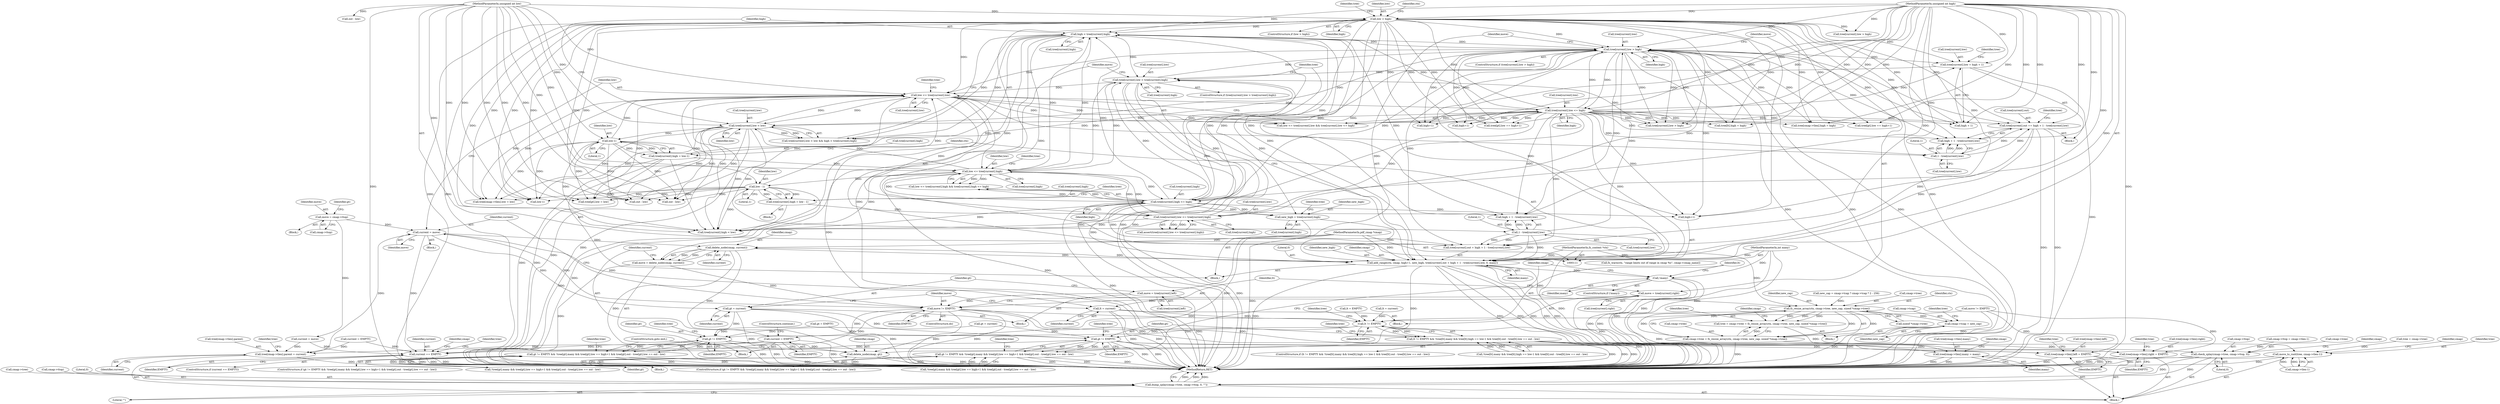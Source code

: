 digraph "1_ghostscript_71ceebcf56e682504da22c4035b39a2d451e8ffd@API" {
"1000163" [label="(Call,current = move)"];
"1000145" [label="(Call,move = cmap->ttop)"];
"1000358" [label="(Call,move != EMPTY)"];
"1000348" [label="(Call,move = tree[current].right)"];
"1000220" [label="(Call,move = delete_node(cmap, current))"];
"1000222" [label="(Call,delete_node(cmap, current))"];
"1000303" [label="(Call,add_range(ctx, cmap, high+1, new_high, tree[current].out + high + 1 - tree[current].low, 0, many))"];
"1000112" [label="(MethodParameterIn,fz_context *ctx)"];
"1000287" [label="(Call,new_high = tree[current].high)"];
"1000278" [label="(Call,high < tree[current].high)"];
"1000328" [label="(Call,tree[current].low > high)"];
"1000208" [label="(Call,tree[current].low > tree[current].high)"];
"1000198" [label="(Call,tree[current].low = high + 1)"];
"1000115" [label="(MethodParameterIn,unsigned int high)"];
"1000123" [label="(Call,low > high)"];
"1000114" [label="(MethodParameterIn,unsigned int low)"];
"1000175" [label="(Call,tree[current].low <= high)"];
"1000168" [label="(Call,low <= tree[current].low)"];
"1000300" [label="(Call,low-1)"];
"1000271" [label="(Call,tree[current].low < low)"];
"1000232" [label="(Call,low <= tree[current].high)"];
"1000257" [label="(Call,tree[current].low <= tree[current].high)"];
"1000247" [label="(Call,tree[current].high = low - 1)"];
"1000253" [label="(Call,low - 1)"];
"1000294" [label="(Call,tree[current].high = low-1)"];
"1000239" [label="(Call,tree[current].high <= high)"];
"1000318" [label="(Call,1 - tree[current].low)"];
"1000118" [label="(MethodParameterIn,int many)"];
"1000183" [label="(Call,tree[current].out += high + 1 - tree[current].low)"];
"1000191" [label="(Call,1 - tree[current].low)"];
"1000113" [label="(MethodParameterIn,pdf_cmap *cmap)"];
"1000163" [label="(Call,current = move)"];
"1000336" [label="(Call,move = tree[current].left)"];
"1000343" [label="(Call,gt = current)"];
"1000453" [label="(Call,gt != EMPTY)"];
"1000452" [label="(Call,gt != EMPTY && !tree[gt].many && tree[gt].low == high+1 && tree[gt].out - tree[gt].low == out - low)"];
"1000500" [label="(Call,delete_node(cmap, gt))"];
"1000506" [label="(Call,gt != EMPTY)"];
"1000505" [label="(Call,gt != EMPTY && !tree[gt].many && tree[gt].low == high+1 && tree[gt].out - tree[gt].low == out - low)"];
"1000641" [label="(Call,tree[cmap->tlen].left = EMPTY)"];
"1000650" [label="(Call,tree[cmap->tlen].right = EMPTY)"];
"1000673" [label="(Call,current == EMPTY)"];
"1000355" [label="(Call,lt = current)"];
"1000408" [label="(Call,lt != EMPTY)"];
"1000407" [label="(Call,lt != EMPTY && !tree[lt].many && tree[lt].high == low-1 && tree[lt].out - tree[lt].low == out - low)"];
"1000632" [label="(Call,tree[cmap->tlen].parent = current)"];
"1000225" [label="(Call,current = EMPTY)"];
"1000403" [label="(Call,!many)"];
"1000659" [label="(Call,tree[cmap->tlen].many = many)"];
"1000589" [label="(Call,fz_resize_array(ctx, cmap->tree, new_cap, sizeof *cmap->tree))"];
"1000583" [label="(Call,tree = cmap->tree = fz_resize_array(ctx, cmap->tree, new_cap, sizeof *cmap->tree))"];
"1000722" [label="(Call,move_to_root(tree, cmap->tlen-1))"];
"1000585" [label="(Call,cmap->tree = fz_resize_array(ctx, cmap->tree, new_cap, sizeof *cmap->tree))"];
"1000740" [label="(Call,check_splay(cmap->tree, cmap->ttop, 0))"];
"1000748" [label="(Call,dump_splay(cmap->tree, cmap->ttop, 0, \"\"))"];
"1000600" [label="(Call,cmap->tcap = new_cap)"];
"1000309" [label="(Identifier,new_high)"];
"1000360" [label="(Identifier,EMPTY)"];
"1000146" [label="(Identifier,move)"];
"1000145" [label="(Call,move = cmap->ttop)"];
"1000242" [label="(Identifier,tree)"];
"1000460" [label="(Identifier,tree)"];
"1000752" [label="(Call,cmap->ttop)"];
"1000660" [label="(Call,tree[cmap->tlen].many)"];
"1000193" [label="(Call,tree[current].low)"];
"1000183" [label="(Call,tree[current].out += high + 1 - tree[current].low)"];
"1000614" [label="(Call,tree[cmap->tlen].high = high)"];
"1000604" [label="(Identifier,new_cap)"];
"1000335" [label="(Block,)"];
"1000285" [label="(Block,)"];
"1000287" [label="(Call,new_high = tree[current].high)"];
"1000673" [label="(Call,current == EMPTY)"];
"1000170" [label="(Call,tree[current].low)"];
"1000640" [label="(Identifier,current)"];
"1000258" [label="(Call,tree[current].low)"];
"1000234" [label="(Call,tree[current].high)"];
"1000569" [label="(Block,)"];
"1000295" [label="(Call,tree[current].high)"];
"1000163" [label="(Call,current = move)"];
"1000756" [label="(Literal,\"\")"];
"1000271" [label="(Call,tree[current].low < low)"];
"1000318" [label="(Call,1 - tree[current].low)"];
"1000662" [label="(Identifier,tree)"];
"1000331" [label="(Identifier,tree)"];
"1000181" [label="(Identifier,high)"];
"1000757" [label="(MethodReturn,RET)"];
"1000294" [label="(Call,tree[current].high = low-1)"];
"1000595" [label="(Call,sizeof *cmap->tree)"];
"1000594" [label="(Identifier,new_cap)"];
"1000456" [label="(Call,!tree[gt].many && tree[gt].low == high+1 && tree[gt].out - tree[gt].low == out - low)"];
"1000134" [label="(Call,tree = cmap->tree)"];
"1000403" [label="(Call,!many)"];
"1000410" [label="(Identifier,EMPTY)"];
"1000343" [label="(Call,gt = current)"];
"1000255" [label="(Literal,1)"];
"1000225" [label="(Call,current = EMPTY)"];
"1000263" [label="(Call,tree[current].high)"];
"1000517" [label="(Call,tree[gt].low == high+1)"];
"1000659" [label="(Call,tree[cmap->tlen].many = many)"];
"1000254" [label="(Identifier,low)"];
"1000112" [label="(MethodParameterIn,fz_context *ctx)"];
"1000651" [label="(Call,tree[cmap->tlen].right)"];
"1000500" [label="(Call,delete_node(cmap, gt))"];
"1000447" [label="(Identifier,tree)"];
"1000453" [label="(Call,gt != EMPTY)"];
"1000488" [label="(Block,)"];
"1000704" [label="(Call,tree[current].high < low)"];
"1000207" [label="(ControlStructure,if (tree[current].low > tree[current].high))"];
"1000741" [label="(Call,cmap->tree)"];
"1000279" [label="(Identifier,high)"];
"1000260" [label="(Identifier,tree)"];
"1000571" [label="(Call,new_cap = cmap->tcap ? cmap->tcap * 2 : 256)"];
"1000644" [label="(Identifier,tree)"];
"1000201" [label="(Identifier,tree)"];
"1000407" [label="(Call,lt != EMPTY && !tree[lt].many && tree[lt].high == low-1 && tree[lt].out - tree[lt].low == out - low)"];
"1000336" [label="(Call,move = tree[current].left)"];
"1000602" [label="(Identifier,cmap)"];
"1000404" [label="(Identifier,many)"];
"1000505" [label="(Call,gt != EMPTY && !tree[gt].many && tree[gt].low == high+1 && tree[gt].out - tree[gt].low == out - low)"];
"1000347" [label="(Block,)"];
"1000256" [label="(Call,assert(tree[current].low <= tree[current].high))"];
"1000219" [label="(Block,)"];
"1000192" [label="(Literal,1)"];
"1000503" [label="(ControlStructure,goto exit;)"];
"1000508" [label="(Identifier,EMPTY)"];
"1000470" [label="(Call,high+1)"];
"1000277" [label="(Identifier,low)"];
"1000455" [label="(Identifier,EMPTY)"];
"1000326" [label="(Identifier,many)"];
"1000504" [label="(ControlStructure,if (gt != EMPTY && !tree[gt].many && tree[gt].low == high+1 && tree[gt].out - tree[gt].low == out - low))"];
"1000683" [label="(Call,tree[current].low > high)"];
"1000240" [label="(Call,tree[current].high)"];
"1000278" [label="(Call,high < tree[current].high)"];
"1000119" [label="(Block,)"];
"1000189" [label="(Call,high + 1 - tree[current].low)"];
"1000633" [label="(Call,tree[cmap->tlen].parent)"];
"1000222" [label="(Call,delete_node(cmap, current))"];
"1000658" [label="(Identifier,EMPTY)"];
"1000175" [label="(Call,tree[current].low <= high)"];
"1000164" [label="(Identifier,current)"];
"1000355" [label="(Call,lt = current)"];
"1000338" [label="(Call,tree[current].left)"];
"1000168" [label="(Call,low <= tree[current].low)"];
"1000305" [label="(Identifier,cmap)"];
"1000245" [label="(Identifier,high)"];
"1000750" [label="(Identifier,cmap)"];
"1000485" [label="(Call,out - low)"];
"1000506" [label="(Call,gt != EMPTY)"];
"1000226" [label="(Identifier,current)"];
"1000147" [label="(Call,cmap->ttop)"];
"1000451" [label="(ControlStructure,if (gt != EMPTY && !tree[gt].many && tree[gt].low == high+1 && tree[gt].out - tree[gt].low == out - low))"];
"1000297" [label="(Identifier,tree)"];
"1000415" [label="(Identifier,tree)"];
"1000253" [label="(Call,low - 1)"];
"1000675" [label="(Identifier,EMPTY)"];
"1000359" [label="(Identifier,move)"];
"1000502" [label="(Identifier,gt)"];
"1000411" [label="(Call,!tree[lt].many && tree[lt].high == low-1 && tree[lt].out - tree[lt].low == out - low)"];
"1000670" [label="(Identifier,cmap)"];
"1000223" [label="(Identifier,cmap)"];
"1000402" [label="(ControlStructure,if (!many))"];
"1000349" [label="(Identifier,move)"];
"1000211" [label="(Identifier,tree)"];
"1000632" [label="(Call,tree[cmap->tlen].parent = current)"];
"1000724" [label="(Call,cmap->tlen-1)"];
"1000584" [label="(Identifier,tree)"];
"1000591" [label="(Call,cmap->tree)"];
"1000316" [label="(Call,high + 1 - tree[current].low)"];
"1000182" [label="(Block,)"];
"1000270" [label="(Call,tree[current].low < low && high < tree[current].high)"];
"1000590" [label="(Identifier,ctx)"];
"1000123" [label="(Call,low > high)"];
"1000113" [label="(MethodParameterIn,pdf_cmap *cmap)"];
"1000731" [label="(Identifier,cmap)"];
"1000302" [label="(Literal,1)"];
"1000723" [label="(Identifier,tree)"];
"1000327" [label="(ControlStructure,if (tree[current].low > high))"];
"1000344" [label="(Identifier,gt)"];
"1000650" [label="(Call,tree[cmap->tlen].right = EMPTY)"];
"1000564" [label="(Identifier,cmap)"];
"1000165" [label="(Identifier,move)"];
"1000232" [label="(Call,low <= tree[current].high)"];
"1000209" [label="(Call,tree[current].low)"];
"1000686" [label="(Identifier,tree)"];
"1000161" [label="(ControlStructure,do)"];
"1000608" [label="(Identifier,tree)"];
"1000542" [label="(Call,tree[gt].low = low)"];
"1000492" [label="(Identifier,tree)"];
"1000350" [label="(Call,tree[current].right)"];
"1000257" [label="(Call,tree[current].low <= tree[current].high)"];
"1000303" [label="(Call,add_range(ctx, cmap, high+1, new_high, tree[current].out + high + 1 - tree[current].low, 0, many))"];
"1000641" [label="(Call,tree[cmap->tlen].left = EMPTY)"];
"1000221" [label="(Identifier,move)"];
"1000356" [label="(Identifier,lt)"];
"1000319" [label="(Literal,1)"];
"1000199" [label="(Call,tree[current].low)"];
"1000122" [label="(ControlStructure,if (low > high))"];
"1000672" [label="(ControlStructure,if (current == EMPTY))"];
"1000408" [label="(Call,lt != EMPTY)"];
"1000155" [label="(Call,lt = EMPTY)"];
"1000247" [label="(Call,tree[current].high = low - 1)"];
"1000601" [label="(Call,cmap->tcap)"];
"1000204" [label="(Call,high + 1)"];
"1000162" [label="(Block,)"];
"1000124" [label="(Identifier,low)"];
"1000425" [label="(Call,low-1)"];
"1000143" [label="(Block,)"];
"1000399" [label="(Call,move != EMPTY)"];
"1000507" [label="(Identifier,gt)"];
"1000509" [label="(Call,!tree[gt].many && tree[gt].low == high+1 && tree[gt].out - tree[gt].low == out - low)"];
"1000167" [label="(Call,low <= tree[current].low && tree[current].low <= high)"];
"1000184" [label="(Call,tree[current].out)"];
"1000357" [label="(Identifier,current)"];
"1000214" [label="(Call,tree[current].high)"];
"1000406" [label="(ControlStructure,if (lt != EMPTY && !tree[lt].many && tree[lt].high == low-1 && tree[lt].out - tree[lt].low == out - low))"];
"1000740" [label="(Call,check_splay(cmap->tree, cmap->ttop, 0))"];
"1000642" [label="(Call,tree[cmap->tlen].left)"];
"1000208" [label="(Call,tree[current].low > tree[current].high)"];
"1000128" [label="(Identifier,ctx)"];
"1000452" [label="(Call,gt != EMPTY && !tree[gt].many && tree[gt].low == high+1 && tree[gt].out - tree[gt].low == out - low)"];
"1000358" [label="(Call,move != EMPTY)"];
"1000585" [label="(Call,cmap->tree = fz_resize_array(ctx, cmap->tree, new_cap, sizeof *cmap->tree))"];
"1000538" [label="(Call,out - low)"];
"1000191" [label="(Call,1 - tree[current].low)"];
"1000365" [label="(Call,current = move)"];
"1000605" [label="(Call,tree[cmap->tlen].low = low)"];
"1000246" [label="(Block,)"];
"1000239" [label="(Call,tree[current].high <= high)"];
"1000272" [label="(Call,tree[current].low)"];
"1000280" [label="(Call,tree[current].high)"];
"1000151" [label="(Call,gt = EMPTY)"];
"1000523" [label="(Call,high+1)"];
"1000744" [label="(Call,cmap->ttop)"];
"1000755" [label="(Literal,0)"];
"1000118" [label="(MethodParameterIn,int many)"];
"1000729" [label="(Call,cmap->ttop = cmap->tlen-1)"];
"1000513" [label="(Identifier,tree)"];
"1000369" [label="(Call,tree[current].low > high)"];
"1000228" [label="(ControlStructure,continue;)"];
"1000749" [label="(Call,cmap->tree)"];
"1000300" [label="(Call,low-1)"];
"1000722" [label="(Call,move_to_root(tree, cmap->tlen-1))"];
"1000115" [label="(MethodParameterIn,unsigned int high)"];
"1000348" [label="(Call,move = tree[current].right)"];
"1000586" [label="(Call,cmap->tree)"];
"1000224" [label="(Identifier,current)"];
"1000334" [label="(Identifier,high)"];
"1000747" [label="(Literal,0)"];
"1000329" [label="(Call,tree[current].low)"];
"1000233" [label="(Identifier,low)"];
"1000589" [label="(Call,fz_resize_array(ctx, cmap->tree, new_cap, sizeof *cmap->tree))"];
"1000444" [label="(Call,tree[lt].high = high)"];
"1000304" [label="(Identifier,ctx)"];
"1000558" [label="(Call,current = EMPTY)"];
"1000320" [label="(Call,tree[current].low)"];
"1000667" [label="(Identifier,many)"];
"1000306" [label="(Call,high+1)"];
"1000248" [label="(Call,tree[current].high)"];
"1000176" [label="(Call,tree[current].low)"];
"1000288" [label="(Identifier,new_high)"];
"1000152" [label="(Identifier,gt)"];
"1000114" [label="(MethodParameterIn,unsigned int low)"];
"1000649" [label="(Identifier,EMPTY)"];
"1000325" [label="(Literal,0)"];
"1000127" [label="(Call,fz_warn(ctx, \"range limits out of range in cmap %s\", cmap->cmap_name))"];
"1000198" [label="(Call,tree[current].low = high + 1)"];
"1000125" [label="(Identifier,high)"];
"1000674" [label="(Identifier,current)"];
"1000135" [label="(Identifier,tree)"];
"1000289" [label="(Call,tree[current].high)"];
"1000178" [label="(Identifier,tree)"];
"1000384" [label="(Call,gt = current)"];
"1000653" [label="(Identifier,tree)"];
"1000220" [label="(Call,move = delete_node(cmap, current))"];
"1000396" [label="(Call,lt = current)"];
"1000227" [label="(Identifier,EMPTY)"];
"1000454" [label="(Identifier,gt)"];
"1000600" [label="(Call,cmap->tcap = new_cap)"];
"1000748" [label="(Call,dump_splay(cmap->tree, cmap->ttop, 0, \"\"))"];
"1000328" [label="(Call,tree[current].low > high)"];
"1000169" [label="(Identifier,low)"];
"1000301" [label="(Identifier,low)"];
"1000501" [label="(Identifier,cmap)"];
"1000231" [label="(Call,low <= tree[current].high && tree[current].high <= high)"];
"1000464" [label="(Call,tree[gt].low == high+1)"];
"1000337" [label="(Identifier,move)"];
"1000545" [label="(Identifier,tree)"];
"1000678" [label="(Identifier,cmap)"];
"1000583" [label="(Call,tree = cmap->tree = fz_resize_array(ctx, cmap->tree, new_cap, sizeof *cmap->tree))"];
"1000310" [label="(Call,tree[current].out + high + 1 - tree[current].low)"];
"1000409" [label="(Identifier,lt)"];
"1000345" [label="(Identifier,current)"];
"1000440" [label="(Call,out - low)"];
"1000163" -> "1000162"  [label="AST: "];
"1000163" -> "1000165"  [label="CFG: "];
"1000164" -> "1000163"  [label="AST: "];
"1000165" -> "1000163"  [label="AST: "];
"1000169" -> "1000163"  [label="CFG: "];
"1000145" -> "1000163"  [label="DDG: "];
"1000358" -> "1000163"  [label="DDG: "];
"1000163" -> "1000222"  [label="DDG: "];
"1000163" -> "1000343"  [label="DDG: "];
"1000163" -> "1000355"  [label="DDG: "];
"1000163" -> "1000632"  [label="DDG: "];
"1000163" -> "1000673"  [label="DDG: "];
"1000145" -> "1000143"  [label="AST: "];
"1000145" -> "1000147"  [label="CFG: "];
"1000146" -> "1000145"  [label="AST: "];
"1000147" -> "1000145"  [label="AST: "];
"1000152" -> "1000145"  [label="CFG: "];
"1000145" -> "1000365"  [label="DDG: "];
"1000358" -> "1000161"  [label="AST: "];
"1000358" -> "1000360"  [label="CFG: "];
"1000359" -> "1000358"  [label="AST: "];
"1000360" -> "1000358"  [label="AST: "];
"1000164" -> "1000358"  [label="CFG: "];
"1000404" -> "1000358"  [label="CFG: "];
"1000358" -> "1000757"  [label="DDG: "];
"1000358" -> "1000757"  [label="DDG: "];
"1000358" -> "1000225"  [label="DDG: "];
"1000348" -> "1000358"  [label="DDG: "];
"1000220" -> "1000358"  [label="DDG: "];
"1000336" -> "1000358"  [label="DDG: "];
"1000358" -> "1000408"  [label="DDG: "];
"1000358" -> "1000641"  [label="DDG: "];
"1000358" -> "1000650"  [label="DDG: "];
"1000358" -> "1000673"  [label="DDG: "];
"1000348" -> "1000347"  [label="AST: "];
"1000348" -> "1000350"  [label="CFG: "];
"1000349" -> "1000348"  [label="AST: "];
"1000350" -> "1000348"  [label="AST: "];
"1000356" -> "1000348"  [label="CFG: "];
"1000348" -> "1000757"  [label="DDG: "];
"1000220" -> "1000219"  [label="AST: "];
"1000220" -> "1000222"  [label="CFG: "];
"1000221" -> "1000220"  [label="AST: "];
"1000222" -> "1000220"  [label="AST: "];
"1000226" -> "1000220"  [label="CFG: "];
"1000220" -> "1000757"  [label="DDG: "];
"1000222" -> "1000220"  [label="DDG: "];
"1000222" -> "1000220"  [label="DDG: "];
"1000222" -> "1000224"  [label="CFG: "];
"1000223" -> "1000222"  [label="AST: "];
"1000224" -> "1000222"  [label="AST: "];
"1000222" -> "1000757"  [label="DDG: "];
"1000303" -> "1000222"  [label="DDG: "];
"1000113" -> "1000222"  [label="DDG: "];
"1000222" -> "1000303"  [label="DDG: "];
"1000222" -> "1000500"  [label="DDG: "];
"1000303" -> "1000285"  [label="AST: "];
"1000303" -> "1000326"  [label="CFG: "];
"1000304" -> "1000303"  [label="AST: "];
"1000305" -> "1000303"  [label="AST: "];
"1000306" -> "1000303"  [label="AST: "];
"1000309" -> "1000303"  [label="AST: "];
"1000310" -> "1000303"  [label="AST: "];
"1000325" -> "1000303"  [label="AST: "];
"1000326" -> "1000303"  [label="AST: "];
"1000331" -> "1000303"  [label="CFG: "];
"1000303" -> "1000757"  [label="DDG: "];
"1000303" -> "1000757"  [label="DDG: "];
"1000303" -> "1000757"  [label="DDG: "];
"1000303" -> "1000757"  [label="DDG: "];
"1000303" -> "1000757"  [label="DDG: "];
"1000303" -> "1000757"  [label="DDG: "];
"1000112" -> "1000303"  [label="DDG: "];
"1000287" -> "1000303"  [label="DDG: "];
"1000118" -> "1000303"  [label="DDG: "];
"1000183" -> "1000303"  [label="DDG: "];
"1000115" -> "1000303"  [label="DDG: "];
"1000328" -> "1000303"  [label="DDG: "];
"1000123" -> "1000303"  [label="DDG: "];
"1000175" -> "1000303"  [label="DDG: "];
"1000278" -> "1000303"  [label="DDG: "];
"1000239" -> "1000303"  [label="DDG: "];
"1000318" -> "1000303"  [label="DDG: "];
"1000318" -> "1000303"  [label="DDG: "];
"1000113" -> "1000303"  [label="DDG: "];
"1000303" -> "1000403"  [label="DDG: "];
"1000303" -> "1000500"  [label="DDG: "];
"1000303" -> "1000589"  [label="DDG: "];
"1000112" -> "1000111"  [label="AST: "];
"1000112" -> "1000757"  [label="DDG: "];
"1000112" -> "1000127"  [label="DDG: "];
"1000112" -> "1000589"  [label="DDG: "];
"1000287" -> "1000285"  [label="AST: "];
"1000287" -> "1000289"  [label="CFG: "];
"1000288" -> "1000287"  [label="AST: "];
"1000289" -> "1000287"  [label="AST: "];
"1000297" -> "1000287"  [label="CFG: "];
"1000278" -> "1000287"  [label="DDG: "];
"1000239" -> "1000287"  [label="DDG: "];
"1000232" -> "1000287"  [label="DDG: "];
"1000278" -> "1000270"  [label="AST: "];
"1000278" -> "1000280"  [label="CFG: "];
"1000279" -> "1000278"  [label="AST: "];
"1000280" -> "1000278"  [label="AST: "];
"1000270" -> "1000278"  [label="CFG: "];
"1000278" -> "1000757"  [label="DDG: "];
"1000278" -> "1000208"  [label="DDG: "];
"1000278" -> "1000232"  [label="DDG: "];
"1000278" -> "1000270"  [label="DDG: "];
"1000278" -> "1000270"  [label="DDG: "];
"1000328" -> "1000278"  [label="DDG: "];
"1000123" -> "1000278"  [label="DDG: "];
"1000175" -> "1000278"  [label="DDG: "];
"1000239" -> "1000278"  [label="DDG: "];
"1000239" -> "1000278"  [label="DDG: "];
"1000115" -> "1000278"  [label="DDG: "];
"1000232" -> "1000278"  [label="DDG: "];
"1000278" -> "1000306"  [label="DDG: "];
"1000278" -> "1000310"  [label="DDG: "];
"1000278" -> "1000316"  [label="DDG: "];
"1000278" -> "1000328"  [label="DDG: "];
"1000278" -> "1000704"  [label="DDG: "];
"1000328" -> "1000327"  [label="AST: "];
"1000328" -> "1000334"  [label="CFG: "];
"1000329" -> "1000328"  [label="AST: "];
"1000334" -> "1000328"  [label="AST: "];
"1000337" -> "1000328"  [label="CFG: "];
"1000349" -> "1000328"  [label="CFG: "];
"1000328" -> "1000757"  [label="DDG: "];
"1000328" -> "1000757"  [label="DDG: "];
"1000328" -> "1000757"  [label="DDG: "];
"1000328" -> "1000168"  [label="DDG: "];
"1000328" -> "1000175"  [label="DDG: "];
"1000328" -> "1000183"  [label="DDG: "];
"1000328" -> "1000189"  [label="DDG: "];
"1000328" -> "1000198"  [label="DDG: "];
"1000328" -> "1000204"  [label="DDG: "];
"1000328" -> "1000239"  [label="DDG: "];
"1000328" -> "1000306"  [label="DDG: "];
"1000328" -> "1000310"  [label="DDG: "];
"1000328" -> "1000316"  [label="DDG: "];
"1000208" -> "1000328"  [label="DDG: "];
"1000257" -> "1000328"  [label="DDG: "];
"1000271" -> "1000328"  [label="DDG: "];
"1000318" -> "1000328"  [label="DDG: "];
"1000123" -> "1000328"  [label="DDG: "];
"1000175" -> "1000328"  [label="DDG: "];
"1000239" -> "1000328"  [label="DDG: "];
"1000115" -> "1000328"  [label="DDG: "];
"1000328" -> "1000444"  [label="DDG: "];
"1000328" -> "1000464"  [label="DDG: "];
"1000328" -> "1000470"  [label="DDG: "];
"1000328" -> "1000517"  [label="DDG: "];
"1000328" -> "1000523"  [label="DDG: "];
"1000328" -> "1000614"  [label="DDG: "];
"1000328" -> "1000683"  [label="DDG: "];
"1000328" -> "1000683"  [label="DDG: "];
"1000208" -> "1000207"  [label="AST: "];
"1000208" -> "1000214"  [label="CFG: "];
"1000209" -> "1000208"  [label="AST: "];
"1000214" -> "1000208"  [label="AST: "];
"1000221" -> "1000208"  [label="CFG: "];
"1000331" -> "1000208"  [label="CFG: "];
"1000208" -> "1000757"  [label="DDG: "];
"1000208" -> "1000757"  [label="DDG: "];
"1000208" -> "1000757"  [label="DDG: "];
"1000208" -> "1000168"  [label="DDG: "];
"1000198" -> "1000208"  [label="DDG: "];
"1000257" -> "1000208"  [label="DDG: "];
"1000294" -> "1000208"  [label="DDG: "];
"1000232" -> "1000208"  [label="DDG: "];
"1000239" -> "1000208"  [label="DDG: "];
"1000208" -> "1000232"  [label="DDG: "];
"1000208" -> "1000683"  [label="DDG: "];
"1000208" -> "1000704"  [label="DDG: "];
"1000198" -> "1000182"  [label="AST: "];
"1000198" -> "1000204"  [label="CFG: "];
"1000199" -> "1000198"  [label="AST: "];
"1000204" -> "1000198"  [label="AST: "];
"1000211" -> "1000198"  [label="CFG: "];
"1000198" -> "1000757"  [label="DDG: "];
"1000115" -> "1000198"  [label="DDG: "];
"1000123" -> "1000198"  [label="DDG: "];
"1000175" -> "1000198"  [label="DDG: "];
"1000115" -> "1000111"  [label="AST: "];
"1000115" -> "1000757"  [label="DDG: "];
"1000115" -> "1000123"  [label="DDG: "];
"1000115" -> "1000175"  [label="DDG: "];
"1000115" -> "1000183"  [label="DDG: "];
"1000115" -> "1000189"  [label="DDG: "];
"1000115" -> "1000204"  [label="DDG: "];
"1000115" -> "1000239"  [label="DDG: "];
"1000115" -> "1000306"  [label="DDG: "];
"1000115" -> "1000310"  [label="DDG: "];
"1000115" -> "1000316"  [label="DDG: "];
"1000115" -> "1000369"  [label="DDG: "];
"1000115" -> "1000444"  [label="DDG: "];
"1000115" -> "1000464"  [label="DDG: "];
"1000115" -> "1000470"  [label="DDG: "];
"1000115" -> "1000517"  [label="DDG: "];
"1000115" -> "1000523"  [label="DDG: "];
"1000115" -> "1000614"  [label="DDG: "];
"1000115" -> "1000683"  [label="DDG: "];
"1000123" -> "1000122"  [label="AST: "];
"1000123" -> "1000125"  [label="CFG: "];
"1000124" -> "1000123"  [label="AST: "];
"1000125" -> "1000123"  [label="AST: "];
"1000128" -> "1000123"  [label="CFG: "];
"1000135" -> "1000123"  [label="CFG: "];
"1000123" -> "1000757"  [label="DDG: "];
"1000123" -> "1000757"  [label="DDG: "];
"1000123" -> "1000757"  [label="DDG: "];
"1000114" -> "1000123"  [label="DDG: "];
"1000123" -> "1000168"  [label="DDG: "];
"1000123" -> "1000175"  [label="DDG: "];
"1000123" -> "1000183"  [label="DDG: "];
"1000123" -> "1000189"  [label="DDG: "];
"1000123" -> "1000204"  [label="DDG: "];
"1000123" -> "1000239"  [label="DDG: "];
"1000123" -> "1000306"  [label="DDG: "];
"1000123" -> "1000310"  [label="DDG: "];
"1000123" -> "1000316"  [label="DDG: "];
"1000123" -> "1000369"  [label="DDG: "];
"1000123" -> "1000425"  [label="DDG: "];
"1000123" -> "1000444"  [label="DDG: "];
"1000123" -> "1000464"  [label="DDG: "];
"1000123" -> "1000470"  [label="DDG: "];
"1000123" -> "1000485"  [label="DDG: "];
"1000123" -> "1000517"  [label="DDG: "];
"1000123" -> "1000523"  [label="DDG: "];
"1000123" -> "1000538"  [label="DDG: "];
"1000123" -> "1000542"  [label="DDG: "];
"1000123" -> "1000605"  [label="DDG: "];
"1000123" -> "1000614"  [label="DDG: "];
"1000123" -> "1000683"  [label="DDG: "];
"1000123" -> "1000704"  [label="DDG: "];
"1000114" -> "1000111"  [label="AST: "];
"1000114" -> "1000757"  [label="DDG: "];
"1000114" -> "1000168"  [label="DDG: "];
"1000114" -> "1000232"  [label="DDG: "];
"1000114" -> "1000253"  [label="DDG: "];
"1000114" -> "1000271"  [label="DDG: "];
"1000114" -> "1000300"  [label="DDG: "];
"1000114" -> "1000425"  [label="DDG: "];
"1000114" -> "1000440"  [label="DDG: "];
"1000114" -> "1000485"  [label="DDG: "];
"1000114" -> "1000538"  [label="DDG: "];
"1000114" -> "1000542"  [label="DDG: "];
"1000114" -> "1000605"  [label="DDG: "];
"1000114" -> "1000704"  [label="DDG: "];
"1000175" -> "1000167"  [label="AST: "];
"1000175" -> "1000181"  [label="CFG: "];
"1000176" -> "1000175"  [label="AST: "];
"1000181" -> "1000175"  [label="AST: "];
"1000167" -> "1000175"  [label="CFG: "];
"1000175" -> "1000167"  [label="DDG: "];
"1000175" -> "1000167"  [label="DDG: "];
"1000168" -> "1000175"  [label="DDG: "];
"1000175" -> "1000183"  [label="DDG: "];
"1000175" -> "1000189"  [label="DDG: "];
"1000175" -> "1000191"  [label="DDG: "];
"1000175" -> "1000204"  [label="DDG: "];
"1000175" -> "1000239"  [label="DDG: "];
"1000175" -> "1000257"  [label="DDG: "];
"1000175" -> "1000271"  [label="DDG: "];
"1000175" -> "1000306"  [label="DDG: "];
"1000175" -> "1000310"  [label="DDG: "];
"1000175" -> "1000316"  [label="DDG: "];
"1000175" -> "1000444"  [label="DDG: "];
"1000175" -> "1000464"  [label="DDG: "];
"1000175" -> "1000470"  [label="DDG: "];
"1000175" -> "1000517"  [label="DDG: "];
"1000175" -> "1000523"  [label="DDG: "];
"1000175" -> "1000614"  [label="DDG: "];
"1000175" -> "1000683"  [label="DDG: "];
"1000168" -> "1000167"  [label="AST: "];
"1000168" -> "1000170"  [label="CFG: "];
"1000169" -> "1000168"  [label="AST: "];
"1000170" -> "1000168"  [label="AST: "];
"1000178" -> "1000168"  [label="CFG: "];
"1000167" -> "1000168"  [label="CFG: "];
"1000168" -> "1000757"  [label="DDG: "];
"1000168" -> "1000167"  [label="DDG: "];
"1000168" -> "1000167"  [label="DDG: "];
"1000300" -> "1000168"  [label="DDG: "];
"1000271" -> "1000168"  [label="DDG: "];
"1000253" -> "1000168"  [label="DDG: "];
"1000168" -> "1000191"  [label="DDG: "];
"1000168" -> "1000232"  [label="DDG: "];
"1000168" -> "1000257"  [label="DDG: "];
"1000168" -> "1000271"  [label="DDG: "];
"1000168" -> "1000425"  [label="DDG: "];
"1000168" -> "1000485"  [label="DDG: "];
"1000168" -> "1000538"  [label="DDG: "];
"1000168" -> "1000542"  [label="DDG: "];
"1000168" -> "1000605"  [label="DDG: "];
"1000168" -> "1000704"  [label="DDG: "];
"1000300" -> "1000294"  [label="AST: "];
"1000300" -> "1000302"  [label="CFG: "];
"1000301" -> "1000300"  [label="AST: "];
"1000302" -> "1000300"  [label="AST: "];
"1000294" -> "1000300"  [label="CFG: "];
"1000300" -> "1000757"  [label="DDG: "];
"1000300" -> "1000294"  [label="DDG: "];
"1000300" -> "1000294"  [label="DDG: "];
"1000271" -> "1000300"  [label="DDG: "];
"1000300" -> "1000425"  [label="DDG: "];
"1000300" -> "1000485"  [label="DDG: "];
"1000300" -> "1000538"  [label="DDG: "];
"1000300" -> "1000542"  [label="DDG: "];
"1000300" -> "1000605"  [label="DDG: "];
"1000300" -> "1000704"  [label="DDG: "];
"1000271" -> "1000270"  [label="AST: "];
"1000271" -> "1000277"  [label="CFG: "];
"1000272" -> "1000271"  [label="AST: "];
"1000277" -> "1000271"  [label="AST: "];
"1000279" -> "1000271"  [label="CFG: "];
"1000270" -> "1000271"  [label="CFG: "];
"1000271" -> "1000757"  [label="DDG: "];
"1000271" -> "1000270"  [label="DDG: "];
"1000271" -> "1000270"  [label="DDG: "];
"1000232" -> "1000271"  [label="DDG: "];
"1000271" -> "1000318"  [label="DDG: "];
"1000271" -> "1000425"  [label="DDG: "];
"1000271" -> "1000485"  [label="DDG: "];
"1000271" -> "1000538"  [label="DDG: "];
"1000271" -> "1000542"  [label="DDG: "];
"1000271" -> "1000605"  [label="DDG: "];
"1000271" -> "1000704"  [label="DDG: "];
"1000232" -> "1000231"  [label="AST: "];
"1000232" -> "1000234"  [label="CFG: "];
"1000233" -> "1000232"  [label="AST: "];
"1000234" -> "1000232"  [label="AST: "];
"1000242" -> "1000232"  [label="CFG: "];
"1000231" -> "1000232"  [label="CFG: "];
"1000232" -> "1000757"  [label="DDG: "];
"1000232" -> "1000231"  [label="DDG: "];
"1000232" -> "1000231"  [label="DDG: "];
"1000257" -> "1000232"  [label="DDG: "];
"1000294" -> "1000232"  [label="DDG: "];
"1000239" -> "1000232"  [label="DDG: "];
"1000232" -> "1000239"  [label="DDG: "];
"1000232" -> "1000253"  [label="DDG: "];
"1000232" -> "1000704"  [label="DDG: "];
"1000257" -> "1000256"  [label="AST: "];
"1000257" -> "1000263"  [label="CFG: "];
"1000258" -> "1000257"  [label="AST: "];
"1000263" -> "1000257"  [label="AST: "];
"1000256" -> "1000257"  [label="CFG: "];
"1000257" -> "1000757"  [label="DDG: "];
"1000257" -> "1000256"  [label="DDG: "];
"1000257" -> "1000256"  [label="DDG: "];
"1000247" -> "1000257"  [label="DDG: "];
"1000257" -> "1000704"  [label="DDG: "];
"1000247" -> "1000246"  [label="AST: "];
"1000247" -> "1000253"  [label="CFG: "];
"1000248" -> "1000247"  [label="AST: "];
"1000253" -> "1000247"  [label="AST: "];
"1000260" -> "1000247"  [label="CFG: "];
"1000247" -> "1000757"  [label="DDG: "];
"1000253" -> "1000247"  [label="DDG: "];
"1000253" -> "1000247"  [label="DDG: "];
"1000253" -> "1000255"  [label="CFG: "];
"1000254" -> "1000253"  [label="AST: "];
"1000255" -> "1000253"  [label="AST: "];
"1000253" -> "1000757"  [label="DDG: "];
"1000253" -> "1000425"  [label="DDG: "];
"1000253" -> "1000485"  [label="DDG: "];
"1000253" -> "1000538"  [label="DDG: "];
"1000253" -> "1000542"  [label="DDG: "];
"1000253" -> "1000605"  [label="DDG: "];
"1000253" -> "1000704"  [label="DDG: "];
"1000294" -> "1000285"  [label="AST: "];
"1000295" -> "1000294"  [label="AST: "];
"1000304" -> "1000294"  [label="CFG: "];
"1000294" -> "1000757"  [label="DDG: "];
"1000294" -> "1000757"  [label="DDG: "];
"1000294" -> "1000704"  [label="DDG: "];
"1000239" -> "1000231"  [label="AST: "];
"1000239" -> "1000245"  [label="CFG: "];
"1000240" -> "1000239"  [label="AST: "];
"1000245" -> "1000239"  [label="AST: "];
"1000231" -> "1000239"  [label="CFG: "];
"1000239" -> "1000757"  [label="DDG: "];
"1000239" -> "1000231"  [label="DDG: "];
"1000239" -> "1000231"  [label="DDG: "];
"1000239" -> "1000306"  [label="DDG: "];
"1000239" -> "1000310"  [label="DDG: "];
"1000239" -> "1000316"  [label="DDG: "];
"1000239" -> "1000704"  [label="DDG: "];
"1000318" -> "1000316"  [label="AST: "];
"1000318" -> "1000320"  [label="CFG: "];
"1000319" -> "1000318"  [label="AST: "];
"1000320" -> "1000318"  [label="AST: "];
"1000316" -> "1000318"  [label="CFG: "];
"1000318" -> "1000310"  [label="DDG: "];
"1000318" -> "1000310"  [label="DDG: "];
"1000318" -> "1000316"  [label="DDG: "];
"1000318" -> "1000316"  [label="DDG: "];
"1000118" -> "1000111"  [label="AST: "];
"1000118" -> "1000757"  [label="DDG: "];
"1000118" -> "1000403"  [label="DDG: "];
"1000118" -> "1000659"  [label="DDG: "];
"1000183" -> "1000182"  [label="AST: "];
"1000183" -> "1000189"  [label="CFG: "];
"1000184" -> "1000183"  [label="AST: "];
"1000189" -> "1000183"  [label="AST: "];
"1000201" -> "1000183"  [label="CFG: "];
"1000183" -> "1000757"  [label="DDG: "];
"1000183" -> "1000757"  [label="DDG: "];
"1000191" -> "1000183"  [label="DDG: "];
"1000191" -> "1000183"  [label="DDG: "];
"1000183" -> "1000310"  [label="DDG: "];
"1000191" -> "1000189"  [label="AST: "];
"1000191" -> "1000193"  [label="CFG: "];
"1000192" -> "1000191"  [label="AST: "];
"1000193" -> "1000191"  [label="AST: "];
"1000189" -> "1000191"  [label="CFG: "];
"1000191" -> "1000189"  [label="DDG: "];
"1000191" -> "1000189"  [label="DDG: "];
"1000113" -> "1000111"  [label="AST: "];
"1000113" -> "1000757"  [label="DDG: "];
"1000113" -> "1000500"  [label="DDG: "];
"1000336" -> "1000335"  [label="AST: "];
"1000336" -> "1000338"  [label="CFG: "];
"1000337" -> "1000336"  [label="AST: "];
"1000338" -> "1000336"  [label="AST: "];
"1000344" -> "1000336"  [label="CFG: "];
"1000336" -> "1000757"  [label="DDG: "];
"1000343" -> "1000335"  [label="AST: "];
"1000343" -> "1000345"  [label="CFG: "];
"1000344" -> "1000343"  [label="AST: "];
"1000345" -> "1000343"  [label="AST: "];
"1000359" -> "1000343"  [label="CFG: "];
"1000343" -> "1000757"  [label="DDG: "];
"1000343" -> "1000757"  [label="DDG: "];
"1000343" -> "1000453"  [label="DDG: "];
"1000343" -> "1000506"  [label="DDG: "];
"1000453" -> "1000452"  [label="AST: "];
"1000453" -> "1000455"  [label="CFG: "];
"1000454" -> "1000453"  [label="AST: "];
"1000455" -> "1000453"  [label="AST: "];
"1000460" -> "1000453"  [label="CFG: "];
"1000452" -> "1000453"  [label="CFG: "];
"1000453" -> "1000757"  [label="DDG: "];
"1000453" -> "1000757"  [label="DDG: "];
"1000453" -> "1000452"  [label="DDG: "];
"1000453" -> "1000452"  [label="DDG: "];
"1000151" -> "1000453"  [label="DDG: "];
"1000384" -> "1000453"  [label="DDG: "];
"1000408" -> "1000453"  [label="DDG: "];
"1000453" -> "1000500"  [label="DDG: "];
"1000452" -> "1000451"  [label="AST: "];
"1000452" -> "1000456"  [label="CFG: "];
"1000456" -> "1000452"  [label="AST: "];
"1000492" -> "1000452"  [label="CFG: "];
"1000503" -> "1000452"  [label="CFG: "];
"1000452" -> "1000757"  [label="DDG: "];
"1000452" -> "1000757"  [label="DDG: "];
"1000452" -> "1000757"  [label="DDG: "];
"1000456" -> "1000452"  [label="DDG: "];
"1000456" -> "1000452"  [label="DDG: "];
"1000500" -> "1000488"  [label="AST: "];
"1000500" -> "1000502"  [label="CFG: "];
"1000501" -> "1000500"  [label="AST: "];
"1000502" -> "1000500"  [label="AST: "];
"1000503" -> "1000500"  [label="CFG: "];
"1000500" -> "1000757"  [label="DDG: "];
"1000500" -> "1000757"  [label="DDG: "];
"1000500" -> "1000757"  [label="DDG: "];
"1000506" -> "1000505"  [label="AST: "];
"1000506" -> "1000508"  [label="CFG: "];
"1000507" -> "1000506"  [label="AST: "];
"1000508" -> "1000506"  [label="AST: "];
"1000513" -> "1000506"  [label="CFG: "];
"1000505" -> "1000506"  [label="CFG: "];
"1000506" -> "1000757"  [label="DDG: "];
"1000506" -> "1000757"  [label="DDG: "];
"1000506" -> "1000505"  [label="DDG: "];
"1000506" -> "1000505"  [label="DDG: "];
"1000151" -> "1000506"  [label="DDG: "];
"1000384" -> "1000506"  [label="DDG: "];
"1000408" -> "1000506"  [label="DDG: "];
"1000506" -> "1000641"  [label="DDG: "];
"1000506" -> "1000650"  [label="DDG: "];
"1000506" -> "1000673"  [label="DDG: "];
"1000505" -> "1000504"  [label="AST: "];
"1000505" -> "1000509"  [label="CFG: "];
"1000509" -> "1000505"  [label="AST: "];
"1000545" -> "1000505"  [label="CFG: "];
"1000564" -> "1000505"  [label="CFG: "];
"1000505" -> "1000757"  [label="DDG: "];
"1000505" -> "1000757"  [label="DDG: "];
"1000505" -> "1000757"  [label="DDG: "];
"1000509" -> "1000505"  [label="DDG: "];
"1000509" -> "1000505"  [label="DDG: "];
"1000641" -> "1000119"  [label="AST: "];
"1000641" -> "1000649"  [label="CFG: "];
"1000642" -> "1000641"  [label="AST: "];
"1000649" -> "1000641"  [label="AST: "];
"1000653" -> "1000641"  [label="CFG: "];
"1000641" -> "1000757"  [label="DDG: "];
"1000399" -> "1000641"  [label="DDG: "];
"1000650" -> "1000119"  [label="AST: "];
"1000650" -> "1000658"  [label="CFG: "];
"1000651" -> "1000650"  [label="AST: "];
"1000658" -> "1000650"  [label="AST: "];
"1000662" -> "1000650"  [label="CFG: "];
"1000650" -> "1000757"  [label="DDG: "];
"1000399" -> "1000650"  [label="DDG: "];
"1000673" -> "1000672"  [label="AST: "];
"1000673" -> "1000675"  [label="CFG: "];
"1000674" -> "1000673"  [label="AST: "];
"1000675" -> "1000673"  [label="AST: "];
"1000678" -> "1000673"  [label="CFG: "];
"1000686" -> "1000673"  [label="CFG: "];
"1000673" -> "1000757"  [label="DDG: "];
"1000673" -> "1000757"  [label="DDG: "];
"1000673" -> "1000757"  [label="DDG: "];
"1000225" -> "1000673"  [label="DDG: "];
"1000558" -> "1000673"  [label="DDG: "];
"1000365" -> "1000673"  [label="DDG: "];
"1000399" -> "1000673"  [label="DDG: "];
"1000355" -> "1000347"  [label="AST: "];
"1000355" -> "1000357"  [label="CFG: "];
"1000356" -> "1000355"  [label="AST: "];
"1000357" -> "1000355"  [label="AST: "];
"1000359" -> "1000355"  [label="CFG: "];
"1000355" -> "1000757"  [label="DDG: "];
"1000355" -> "1000757"  [label="DDG: "];
"1000355" -> "1000408"  [label="DDG: "];
"1000408" -> "1000407"  [label="AST: "];
"1000408" -> "1000410"  [label="CFG: "];
"1000409" -> "1000408"  [label="AST: "];
"1000410" -> "1000408"  [label="AST: "];
"1000415" -> "1000408"  [label="CFG: "];
"1000407" -> "1000408"  [label="CFG: "];
"1000408" -> "1000757"  [label="DDG: "];
"1000408" -> "1000407"  [label="DDG: "];
"1000408" -> "1000407"  [label="DDG: "];
"1000396" -> "1000408"  [label="DDG: "];
"1000155" -> "1000408"  [label="DDG: "];
"1000399" -> "1000408"  [label="DDG: "];
"1000407" -> "1000406"  [label="AST: "];
"1000407" -> "1000411"  [label="CFG: "];
"1000411" -> "1000407"  [label="AST: "];
"1000447" -> "1000407"  [label="CFG: "];
"1000507" -> "1000407"  [label="CFG: "];
"1000407" -> "1000757"  [label="DDG: "];
"1000407" -> "1000757"  [label="DDG: "];
"1000407" -> "1000757"  [label="DDG: "];
"1000411" -> "1000407"  [label="DDG: "];
"1000411" -> "1000407"  [label="DDG: "];
"1000632" -> "1000119"  [label="AST: "];
"1000632" -> "1000640"  [label="CFG: "];
"1000633" -> "1000632"  [label="AST: "];
"1000640" -> "1000632"  [label="AST: "];
"1000644" -> "1000632"  [label="CFG: "];
"1000632" -> "1000757"  [label="DDG: "];
"1000225" -> "1000632"  [label="DDG: "];
"1000558" -> "1000632"  [label="DDG: "];
"1000365" -> "1000632"  [label="DDG: "];
"1000225" -> "1000219"  [label="AST: "];
"1000225" -> "1000227"  [label="CFG: "];
"1000226" -> "1000225"  [label="AST: "];
"1000227" -> "1000225"  [label="AST: "];
"1000228" -> "1000225"  [label="CFG: "];
"1000225" -> "1000757"  [label="DDG: "];
"1000403" -> "1000402"  [label="AST: "];
"1000403" -> "1000404"  [label="CFG: "];
"1000404" -> "1000403"  [label="AST: "];
"1000409" -> "1000403"  [label="CFG: "];
"1000564" -> "1000403"  [label="CFG: "];
"1000403" -> "1000757"  [label="DDG: "];
"1000403" -> "1000757"  [label="DDG: "];
"1000403" -> "1000659"  [label="DDG: "];
"1000659" -> "1000119"  [label="AST: "];
"1000659" -> "1000667"  [label="CFG: "];
"1000660" -> "1000659"  [label="AST: "];
"1000667" -> "1000659"  [label="AST: "];
"1000670" -> "1000659"  [label="CFG: "];
"1000659" -> "1000757"  [label="DDG: "];
"1000659" -> "1000757"  [label="DDG: "];
"1000589" -> "1000585"  [label="AST: "];
"1000589" -> "1000595"  [label="CFG: "];
"1000590" -> "1000589"  [label="AST: "];
"1000591" -> "1000589"  [label="AST: "];
"1000594" -> "1000589"  [label="AST: "];
"1000595" -> "1000589"  [label="AST: "];
"1000585" -> "1000589"  [label="CFG: "];
"1000589" -> "1000757"  [label="DDG: "];
"1000589" -> "1000583"  [label="DDG: "];
"1000589" -> "1000583"  [label="DDG: "];
"1000589" -> "1000583"  [label="DDG: "];
"1000589" -> "1000585"  [label="DDG: "];
"1000589" -> "1000585"  [label="DDG: "];
"1000589" -> "1000585"  [label="DDG: "];
"1000571" -> "1000589"  [label="DDG: "];
"1000589" -> "1000600"  [label="DDG: "];
"1000583" -> "1000569"  [label="AST: "];
"1000583" -> "1000585"  [label="CFG: "];
"1000584" -> "1000583"  [label="AST: "];
"1000585" -> "1000583"  [label="AST: "];
"1000602" -> "1000583"  [label="CFG: "];
"1000585" -> "1000583"  [label="DDG: "];
"1000583" -> "1000722"  [label="DDG: "];
"1000722" -> "1000119"  [label="AST: "];
"1000722" -> "1000724"  [label="CFG: "];
"1000723" -> "1000722"  [label="AST: "];
"1000724" -> "1000722"  [label="AST: "];
"1000731" -> "1000722"  [label="CFG: "];
"1000722" -> "1000757"  [label="DDG: "];
"1000722" -> "1000757"  [label="DDG: "];
"1000134" -> "1000722"  [label="DDG: "];
"1000724" -> "1000722"  [label="DDG: "];
"1000724" -> "1000722"  [label="DDG: "];
"1000586" -> "1000585"  [label="AST: "];
"1000585" -> "1000757"  [label="DDG: "];
"1000585" -> "1000740"  [label="DDG: "];
"1000740" -> "1000119"  [label="AST: "];
"1000740" -> "1000747"  [label="CFG: "];
"1000741" -> "1000740"  [label="AST: "];
"1000744" -> "1000740"  [label="AST: "];
"1000747" -> "1000740"  [label="AST: "];
"1000750" -> "1000740"  [label="CFG: "];
"1000740" -> "1000757"  [label="DDG: "];
"1000729" -> "1000740"  [label="DDG: "];
"1000740" -> "1000748"  [label="DDG: "];
"1000740" -> "1000748"  [label="DDG: "];
"1000748" -> "1000119"  [label="AST: "];
"1000748" -> "1000756"  [label="CFG: "];
"1000749" -> "1000748"  [label="AST: "];
"1000752" -> "1000748"  [label="AST: "];
"1000755" -> "1000748"  [label="AST: "];
"1000756" -> "1000748"  [label="AST: "];
"1000757" -> "1000748"  [label="CFG: "];
"1000748" -> "1000757"  [label="DDG: "];
"1000748" -> "1000757"  [label="DDG: "];
"1000748" -> "1000757"  [label="DDG: "];
"1000600" -> "1000569"  [label="AST: "];
"1000600" -> "1000604"  [label="CFG: "];
"1000601" -> "1000600"  [label="AST: "];
"1000604" -> "1000600"  [label="AST: "];
"1000608" -> "1000600"  [label="CFG: "];
"1000600" -> "1000757"  [label="DDG: "];
"1000600" -> "1000757"  [label="DDG: "];
}
